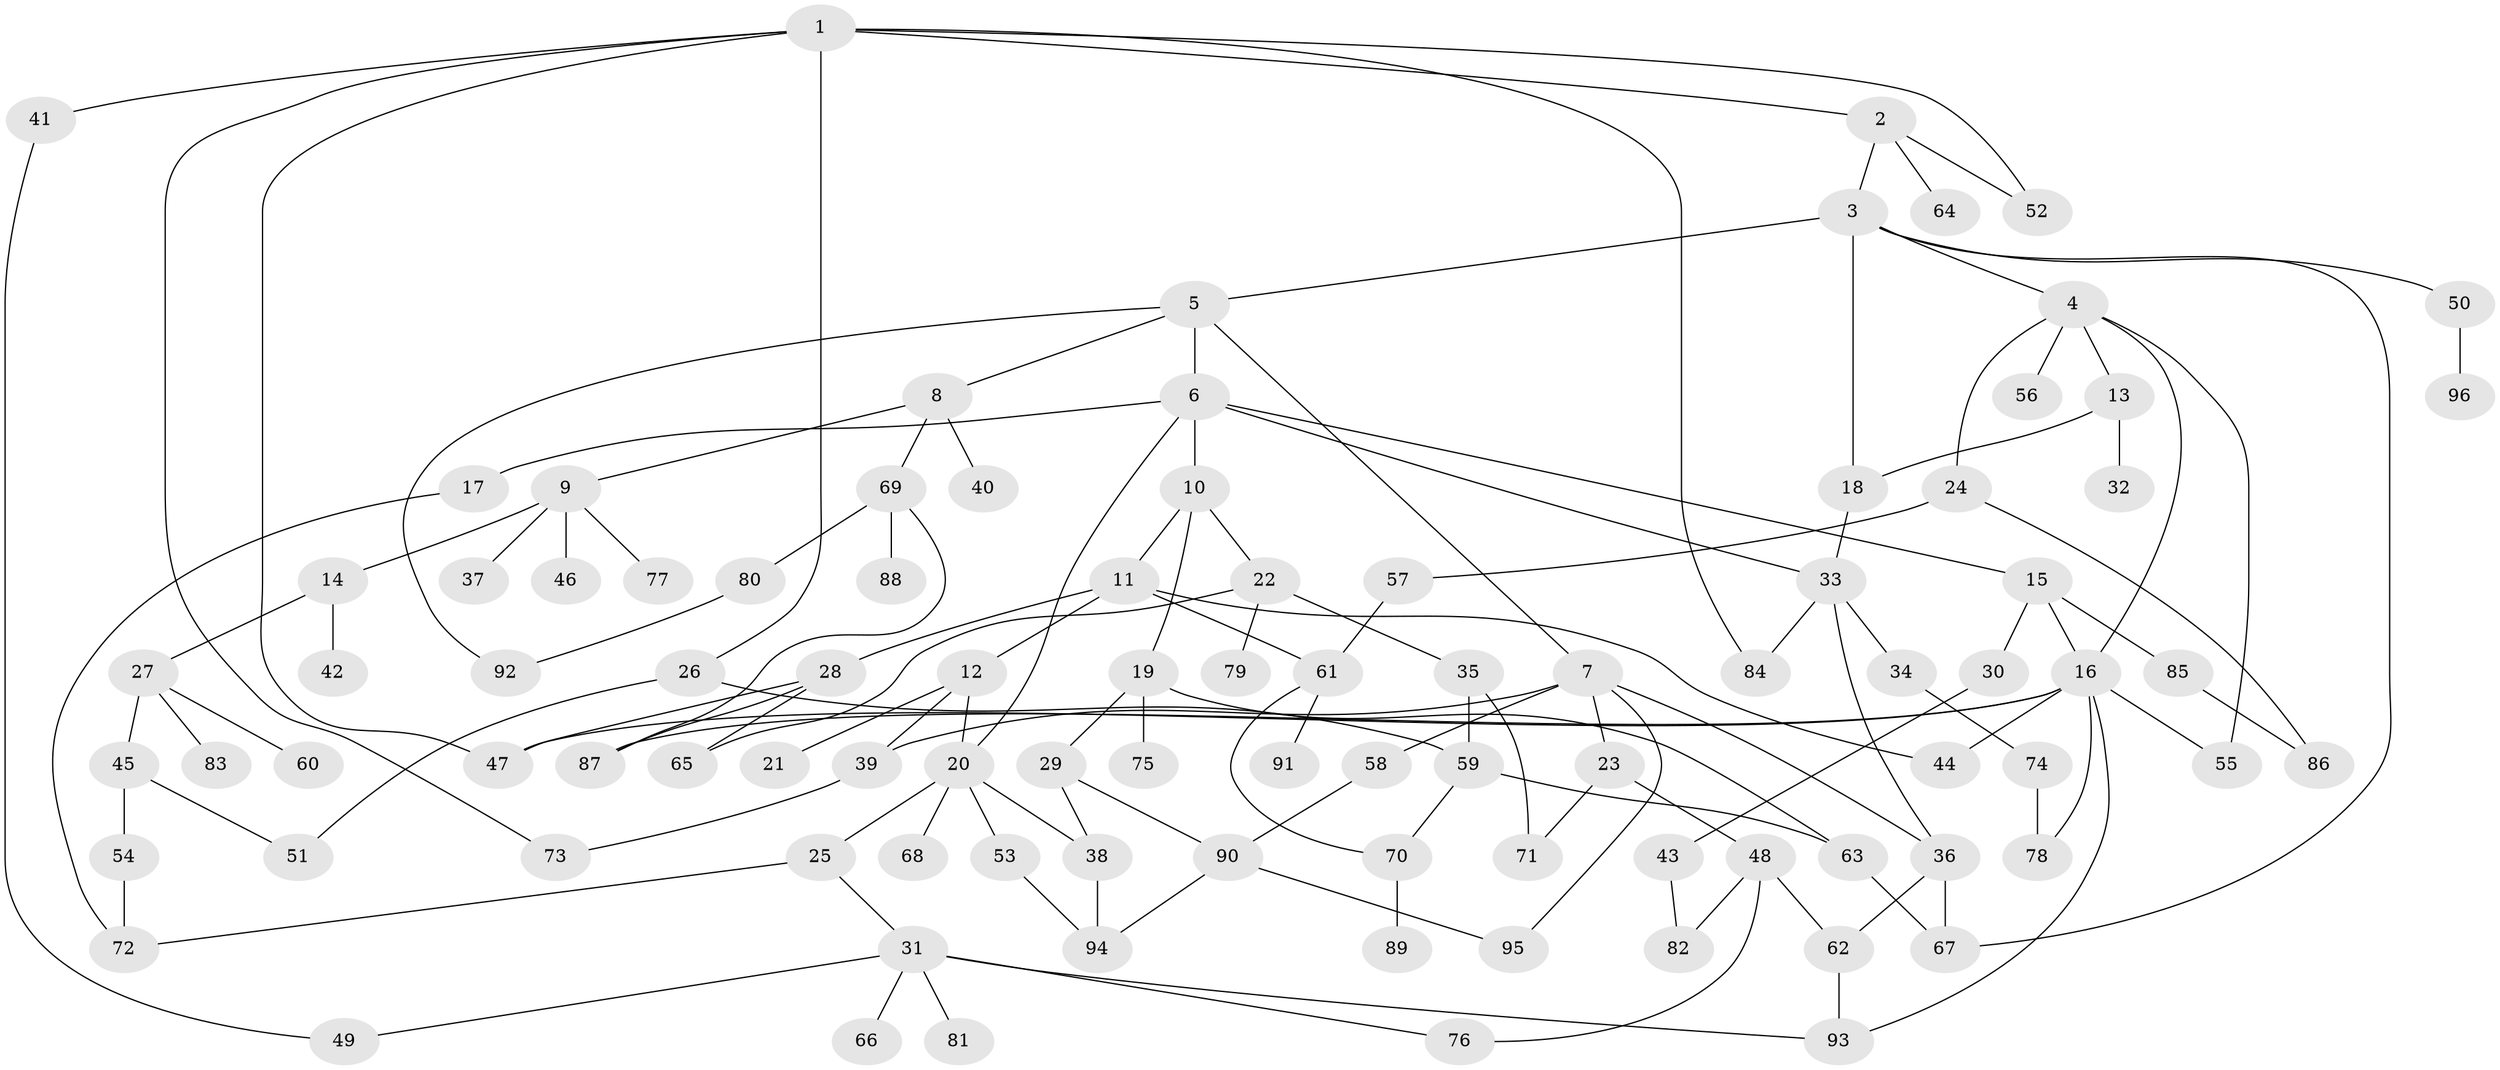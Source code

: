 // Generated by graph-tools (version 1.1) at 2025/13/03/09/25 04:13:16]
// undirected, 96 vertices, 135 edges
graph export_dot {
graph [start="1"]
  node [color=gray90,style=filled];
  1;
  2;
  3;
  4;
  5;
  6;
  7;
  8;
  9;
  10;
  11;
  12;
  13;
  14;
  15;
  16;
  17;
  18;
  19;
  20;
  21;
  22;
  23;
  24;
  25;
  26;
  27;
  28;
  29;
  30;
  31;
  32;
  33;
  34;
  35;
  36;
  37;
  38;
  39;
  40;
  41;
  42;
  43;
  44;
  45;
  46;
  47;
  48;
  49;
  50;
  51;
  52;
  53;
  54;
  55;
  56;
  57;
  58;
  59;
  60;
  61;
  62;
  63;
  64;
  65;
  66;
  67;
  68;
  69;
  70;
  71;
  72;
  73;
  74;
  75;
  76;
  77;
  78;
  79;
  80;
  81;
  82;
  83;
  84;
  85;
  86;
  87;
  88;
  89;
  90;
  91;
  92;
  93;
  94;
  95;
  96;
  1 -- 2;
  1 -- 26;
  1 -- 41;
  1 -- 84;
  1 -- 52;
  1 -- 73;
  1 -- 47;
  2 -- 3;
  2 -- 52;
  2 -- 64;
  3 -- 4;
  3 -- 5;
  3 -- 18;
  3 -- 50;
  3 -- 67;
  4 -- 13;
  4 -- 16;
  4 -- 24;
  4 -- 56;
  4 -- 55;
  5 -- 6;
  5 -- 7;
  5 -- 8;
  5 -- 92;
  6 -- 10;
  6 -- 15;
  6 -- 17;
  6 -- 33;
  6 -- 20;
  7 -- 23;
  7 -- 36;
  7 -- 58;
  7 -- 95;
  7 -- 39;
  8 -- 9;
  8 -- 40;
  8 -- 69;
  9 -- 14;
  9 -- 37;
  9 -- 46;
  9 -- 77;
  10 -- 11;
  10 -- 19;
  10 -- 22;
  11 -- 12;
  11 -- 28;
  11 -- 61;
  11 -- 44;
  12 -- 20;
  12 -- 21;
  12 -- 39;
  13 -- 32;
  13 -- 18;
  14 -- 27;
  14 -- 42;
  15 -- 30;
  15 -- 85;
  15 -- 16;
  16 -- 44;
  16 -- 47;
  16 -- 55;
  16 -- 93;
  16 -- 78;
  16 -- 87;
  17 -- 72;
  18 -- 33;
  19 -- 29;
  19 -- 75;
  19 -- 63;
  20 -- 25;
  20 -- 53;
  20 -- 68;
  20 -- 38;
  22 -- 35;
  22 -- 79;
  22 -- 65;
  23 -- 48;
  23 -- 71;
  24 -- 57;
  24 -- 86;
  25 -- 31;
  25 -- 72;
  26 -- 51;
  26 -- 59;
  27 -- 45;
  27 -- 60;
  27 -- 83;
  28 -- 65;
  28 -- 87;
  28 -- 47;
  29 -- 38;
  29 -- 90;
  30 -- 43;
  31 -- 49;
  31 -- 66;
  31 -- 76;
  31 -- 81;
  31 -- 93;
  33 -- 34;
  33 -- 84;
  33 -- 36;
  34 -- 74;
  35 -- 71;
  35 -- 59;
  36 -- 67;
  36 -- 62;
  38 -- 94;
  39 -- 73;
  41 -- 49;
  43 -- 82;
  45 -- 54;
  45 -- 51;
  48 -- 62;
  48 -- 76;
  48 -- 82;
  50 -- 96;
  53 -- 94;
  54 -- 72;
  57 -- 61;
  58 -- 90;
  59 -- 63;
  59 -- 70;
  61 -- 91;
  61 -- 70;
  62 -- 93;
  63 -- 67;
  69 -- 80;
  69 -- 88;
  69 -- 87;
  70 -- 89;
  74 -- 78;
  80 -- 92;
  85 -- 86;
  90 -- 95;
  90 -- 94;
}
